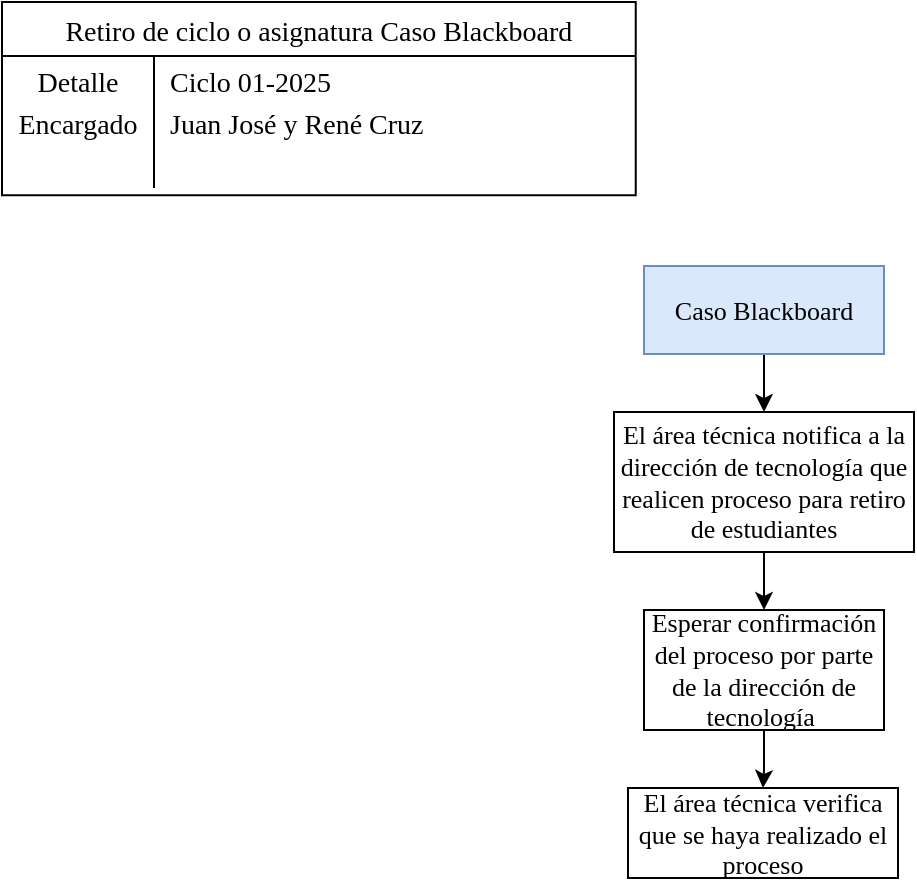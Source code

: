 <mxfile version="28.0.6">
  <diagram name="Página-1" id="DtB1b-hOXxC5aVH07QfB">
    <mxGraphModel dx="1188" dy="701" grid="0" gridSize="10" guides="1" tooltips="1" connect="1" arrows="1" fold="1" page="1" pageScale="1" pageWidth="827" pageHeight="1169" math="0" shadow="0">
      <root>
        <mxCell id="0" />
        <mxCell id="1" parent="0" />
        <mxCell id="bvj-3W02vZ6fa1NKEjx7-3" value="Retiro de ciclo o asignatura Caso Blackboard" style="shape=table;startSize=27;container=1;collapsible=0;childLayout=tableLayout;fixedRows=1;rowLines=0;fontStyle=0;strokeColor=default;fontSize=14;fontFamily=Times New Roman;" vertex="1" parent="1">
          <mxGeometry x="30" y="30" width="316.866" height="96.663" as="geometry" />
        </mxCell>
        <mxCell id="bvj-3W02vZ6fa1NKEjx7-4" value="" style="shape=tableRow;horizontal=0;startSize=0;swimlaneHead=0;swimlaneBody=0;top=0;left=0;bottom=0;right=0;collapsible=0;dropTarget=0;fillColor=none;points=[[0,0.5],[1,0.5]];portConstraint=eastwest;strokeColor=inherit;fontSize=16;fontFamily=Times New Roman;" vertex="1" parent="bvj-3W02vZ6fa1NKEjx7-3">
          <mxGeometry y="27" width="316.866" height="20" as="geometry" />
        </mxCell>
        <mxCell id="bvj-3W02vZ6fa1NKEjx7-5" value="&lt;font style=&quot;font-size: 14px;&quot;&gt;Detalle&lt;/font&gt;&lt;div&gt;&lt;br&gt;&lt;/div&gt;" style="shape=partialRectangle;html=1;whiteSpace=wrap;connectable=0;fillColor=none;top=0;left=0;bottom=0;right=0;overflow=hidden;pointerEvents=1;strokeColor=inherit;fontSize=16;fontFamily=Times New Roman;" vertex="1" parent="bvj-3W02vZ6fa1NKEjx7-4">
          <mxGeometry width="76" height="20" as="geometry">
            <mxRectangle width="76" height="20" as="alternateBounds" />
          </mxGeometry>
        </mxCell>
        <mxCell id="bvj-3W02vZ6fa1NKEjx7-6" value="&lt;font style=&quot;font-size: 14px;&quot;&gt;Ciclo 01-2025&lt;/font&gt;" style="shape=partialRectangle;html=1;whiteSpace=wrap;connectable=0;fillColor=none;top=0;left=0;bottom=0;right=0;align=left;spacingLeft=6;overflow=hidden;strokeColor=inherit;fontSize=16;fontFamily=Times New Roman;" vertex="1" parent="bvj-3W02vZ6fa1NKEjx7-4">
          <mxGeometry x="76" width="241" height="20" as="geometry">
            <mxRectangle width="241" height="20" as="alternateBounds" />
          </mxGeometry>
        </mxCell>
        <mxCell id="bvj-3W02vZ6fa1NKEjx7-7" value="" style="shape=tableRow;horizontal=0;startSize=0;swimlaneHead=0;swimlaneBody=0;top=0;left=0;bottom=0;right=0;collapsible=0;dropTarget=0;fillColor=none;points=[[0,0.5],[1,0.5]];portConstraint=eastwest;strokeColor=inherit;fontSize=16;fontFamily=Times New Roman;" vertex="1" parent="bvj-3W02vZ6fa1NKEjx7-3">
          <mxGeometry y="47" width="316.866" height="26" as="geometry" />
        </mxCell>
        <mxCell id="bvj-3W02vZ6fa1NKEjx7-8" value="&lt;font style=&quot;font-size: 14px;&quot;&gt;Encargado&lt;/font&gt;" style="shape=partialRectangle;html=1;whiteSpace=wrap;connectable=0;fillColor=none;top=0;left=0;bottom=0;right=0;overflow=hidden;strokeColor=inherit;fontSize=16;fontFamily=Times New Roman;" vertex="1" parent="bvj-3W02vZ6fa1NKEjx7-7">
          <mxGeometry width="76" height="26" as="geometry">
            <mxRectangle width="76" height="26" as="alternateBounds" />
          </mxGeometry>
        </mxCell>
        <mxCell id="bvj-3W02vZ6fa1NKEjx7-9" value="&lt;span style=&quot;font-size: 14px;&quot;&gt;Juan José y René Cruz&lt;/span&gt;" style="shape=partialRectangle;html=1;whiteSpace=wrap;connectable=0;fillColor=none;top=0;left=0;bottom=0;right=0;align=left;spacingLeft=6;overflow=hidden;strokeColor=inherit;fontSize=16;fontFamily=Times New Roman;" vertex="1" parent="bvj-3W02vZ6fa1NKEjx7-7">
          <mxGeometry x="76" width="241" height="26" as="geometry">
            <mxRectangle width="241" height="26" as="alternateBounds" />
          </mxGeometry>
        </mxCell>
        <mxCell id="bvj-3W02vZ6fa1NKEjx7-10" value="" style="shape=tableRow;horizontal=0;startSize=0;swimlaneHead=0;swimlaneBody=0;top=0;left=0;bottom=0;right=0;collapsible=0;dropTarget=0;fillColor=none;points=[[0,0.5],[1,0.5]];portConstraint=eastwest;strokeColor=inherit;fontSize=16;fontFamily=Times New Roman;" vertex="1" parent="bvj-3W02vZ6fa1NKEjx7-3">
          <mxGeometry y="73" width="316.866" height="20" as="geometry" />
        </mxCell>
        <mxCell id="bvj-3W02vZ6fa1NKEjx7-11" value="" style="shape=partialRectangle;html=1;whiteSpace=wrap;connectable=0;fillColor=none;top=0;left=0;bottom=0;right=0;overflow=hidden;strokeColor=inherit;fontSize=16;fontFamily=Times New Roman;" vertex="1" parent="bvj-3W02vZ6fa1NKEjx7-10">
          <mxGeometry width="76" height="20" as="geometry">
            <mxRectangle width="76" height="20" as="alternateBounds" />
          </mxGeometry>
        </mxCell>
        <mxCell id="bvj-3W02vZ6fa1NKEjx7-12" value="" style="shape=partialRectangle;html=1;whiteSpace=wrap;connectable=0;fillColor=none;top=0;left=0;bottom=0;right=0;align=left;spacingLeft=6;overflow=hidden;strokeColor=inherit;fontSize=16;fontFamily=Times New Roman;" vertex="1" parent="bvj-3W02vZ6fa1NKEjx7-10">
          <mxGeometry x="76" width="241" height="20" as="geometry">
            <mxRectangle width="241" height="20" as="alternateBounds" />
          </mxGeometry>
        </mxCell>
        <mxCell id="bvj-3W02vZ6fa1NKEjx7-13" value="" style="edgeStyle=orthogonalEdgeStyle;rounded=0;orthogonalLoop=1;jettySize=auto;html=1;" edge="1" parent="1" source="bvj-3W02vZ6fa1NKEjx7-14" target="bvj-3W02vZ6fa1NKEjx7-16">
          <mxGeometry relative="1" as="geometry" />
        </mxCell>
        <mxCell id="bvj-3W02vZ6fa1NKEjx7-14" value="Caso Blackboard" style="rounded=0;whiteSpace=wrap;html=1;fillColor=#dae8fc;strokeColor=#6c8ebf;fontFamily=Times New Roman;fontSize=13;" vertex="1" parent="1">
          <mxGeometry x="351" y="162" width="120" height="44" as="geometry" />
        </mxCell>
        <mxCell id="bvj-3W02vZ6fa1NKEjx7-15" value="" style="edgeStyle=orthogonalEdgeStyle;rounded=0;orthogonalLoop=1;jettySize=auto;html=1;" edge="1" parent="1" source="bvj-3W02vZ6fa1NKEjx7-16" target="bvj-3W02vZ6fa1NKEjx7-18">
          <mxGeometry relative="1" as="geometry" />
        </mxCell>
        <mxCell id="bvj-3W02vZ6fa1NKEjx7-16" value="El área técnica notifica a la dirección de tecnología que realicen proceso para retiro de estudiantes" style="whiteSpace=wrap;html=1;fontSize=13;fontFamily=Times New Roman;rounded=0;" vertex="1" parent="1">
          <mxGeometry x="336" y="235" width="150" height="70" as="geometry" />
        </mxCell>
        <mxCell id="bvj-3W02vZ6fa1NKEjx7-17" value="" style="edgeStyle=orthogonalEdgeStyle;rounded=0;orthogonalLoop=1;jettySize=auto;html=1;" edge="1" parent="1" source="bvj-3W02vZ6fa1NKEjx7-18" target="bvj-3W02vZ6fa1NKEjx7-19">
          <mxGeometry relative="1" as="geometry" />
        </mxCell>
        <mxCell id="bvj-3W02vZ6fa1NKEjx7-18" value="Esperar confirmación del proceso por parte de la dirección de tecnología&amp;nbsp;" style="whiteSpace=wrap;html=1;fontSize=13;fontFamily=Times New Roman;rounded=0;" vertex="1" parent="1">
          <mxGeometry x="351" y="334" width="120" height="60" as="geometry" />
        </mxCell>
        <mxCell id="bvj-3W02vZ6fa1NKEjx7-19" value="El área técnica verifica que se haya realizado el proceso" style="whiteSpace=wrap;html=1;fontSize=13;fontFamily=Times New Roman;rounded=0;" vertex="1" parent="1">
          <mxGeometry x="343" y="423" width="135" height="45" as="geometry" />
        </mxCell>
      </root>
    </mxGraphModel>
  </diagram>
</mxfile>
